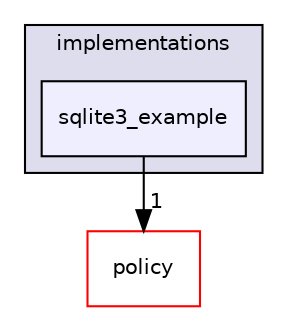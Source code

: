 digraph "pxp/pap/user/implementations/sqlite3_example" {
  compound=true
  node [ fontsize="10", fontname="Helvetica"];
  edge [ labelfontsize="10", labelfontname="Helvetica"];
  subgraph clusterdir_dc7421ac2dde6577b973a78406c28452 {
    graph [ bgcolor="#ddddee", pencolor="black", label="implementations" fontname="Helvetica", fontsize="10", URL="dir_dc7421ac2dde6577b973a78406c28452.html"]
  dir_d537b69b84cd6b4f1b693b83bdafb50d [shape=box, label="sqlite3_example", style="filled", fillcolor="#eeeeff", pencolor="black", URL="dir_d537b69b84cd6b4f1b693b83bdafb50d.html"];
  }
  dir_eb07bcf3f6bbebad6f759869cfa1383b [shape=box label="policy" fillcolor="white" style="filled" color="red" URL="dir_eb07bcf3f6bbebad6f759869cfa1383b.html"];
  dir_d537b69b84cd6b4f1b693b83bdafb50d->dir_eb07bcf3f6bbebad6f759869cfa1383b [headlabel="1", labeldistance=1.5 headhref="dir_000014_000005.html"];
}
